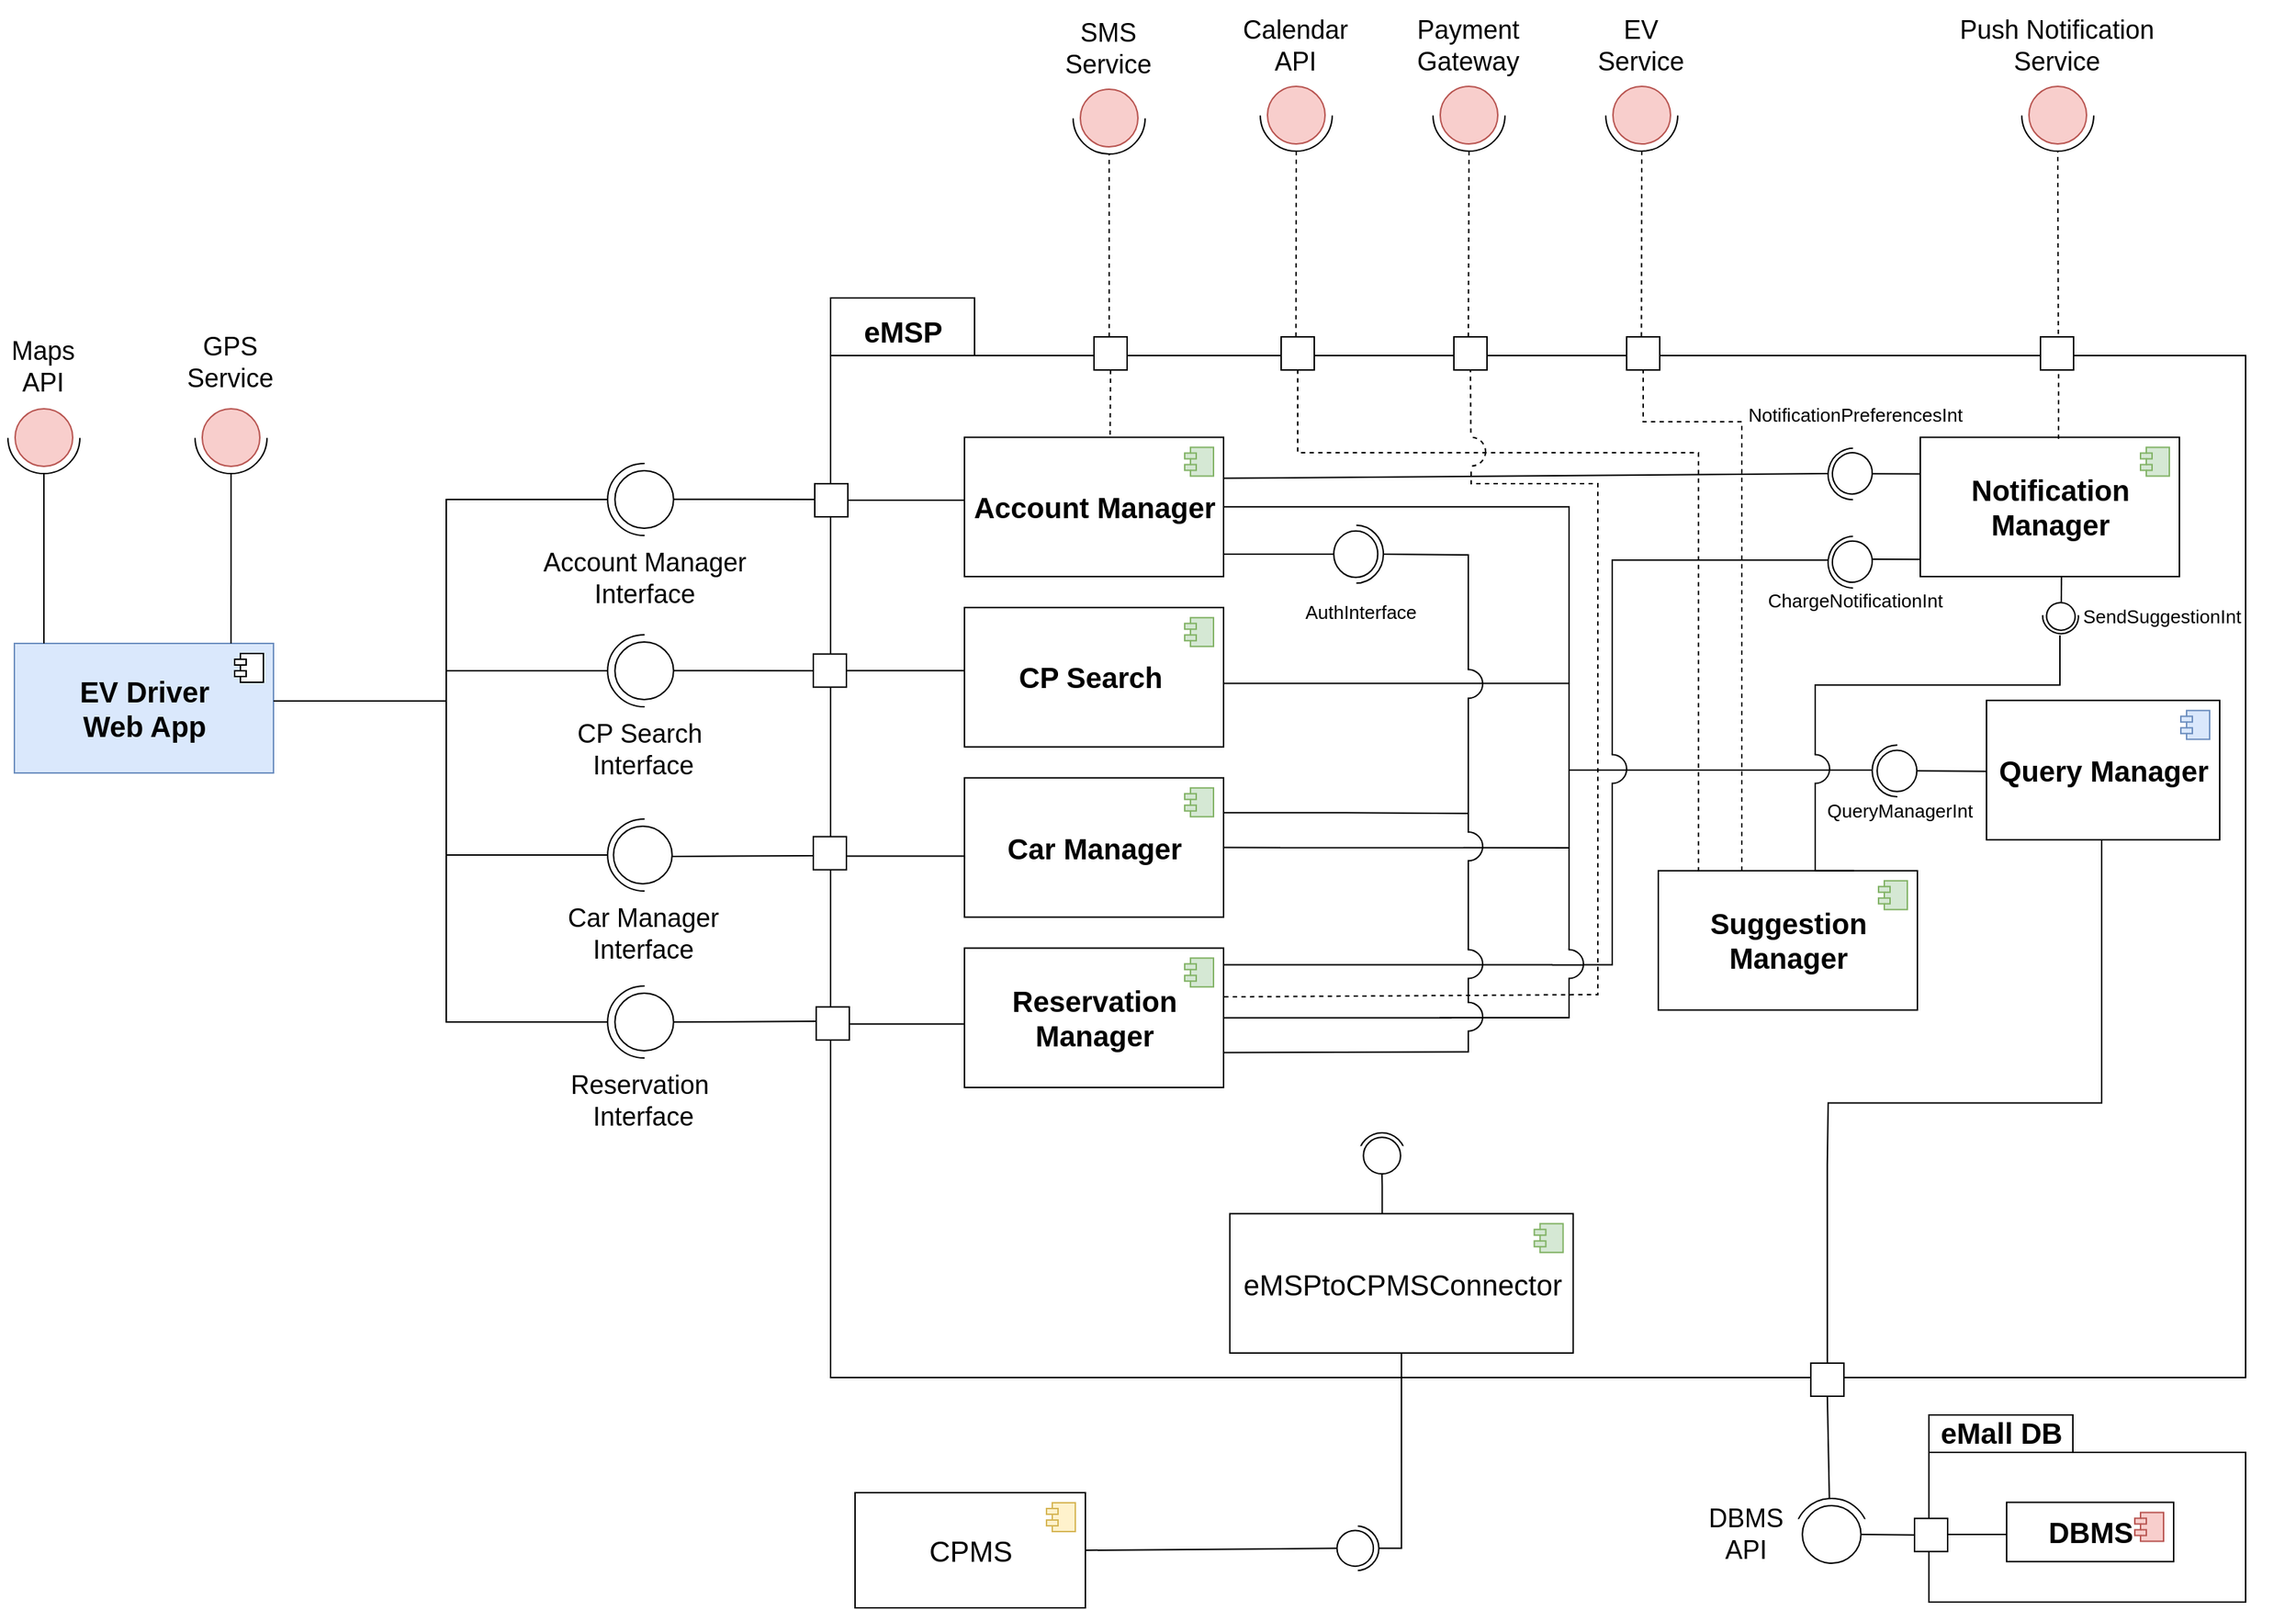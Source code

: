 <mxfile version="20.7.4" type="device"><diagram id="Lw5kkMuMrnF7vJ6KjVIi" name="Pagina-1"><mxGraphModel dx="1635" dy="1581" grid="1" gridSize="10" guides="1" tooltips="1" connect="1" arrows="1" fold="1" page="1" pageScale="1" pageWidth="827" pageHeight="1169" math="0" shadow="0"><root><mxCell id="0"/><mxCell id="1" parent="0"/><mxCell id="273" value="" style="ellipse;fillColor=#ffffff;strokeColor=#000000;fontSize=20;" parent="1" vertex="1"><mxGeometry x="426.995" y="284" width="50.877" height="50" as="geometry"/></mxCell><mxCell id="274" value="" style="rounded=0;whiteSpace=wrap;html=1;fontSize=20;strokeWidth=0;strokeColor=none;rotation=-90;" parent="1" vertex="1"><mxGeometry x="427.17" y="295.17" width="54.17" height="60" as="geometry"/></mxCell><mxCell id="224" value="" style="endArrow=none;html=1;fontSize=20;entryX=0;entryY=0.5;entryDx=0;entryDy=0;dashed=1;exitX=0.538;exitY=-0.005;exitDx=0;exitDy=0;exitPerimeter=0;" parent="1" edge="1"><mxGeometry width="50" height="50" relative="1" as="geometry"><mxPoint x="609.874" y="-524.965" as="sourcePoint"/><mxPoint x="609.5" y="-652" as="targetPoint"/></mxGeometry></mxCell><mxCell id="94" value="&lt;b style=&quot;font-size: 20px&quot;&gt;EV Driver&lt;br&gt;Web App&lt;/b&gt;" style="html=1;dropTarget=0;fontSize=20;fillColor=#dae8fc;strokeColor=#6c8ebf;" parent="1" vertex="1"><mxGeometry x="-810" y="-310" width="180" height="90" as="geometry"/></mxCell><mxCell id="95" value="" style="shape=module;jettyWidth=8;jettyHeight=4;fontSize=20;" parent="94" vertex="1"><mxGeometry x="1" width="20" height="20" relative="1" as="geometry"><mxPoint x="-27" y="7" as="offset"/></mxGeometry></mxCell><mxCell id="137" value="" style="group;dashed=1;fontSize=20;" parent="1" vertex="1" connectable="0"><mxGeometry x="-520" y="-440" width="290" height="100" as="geometry"/></mxCell><mxCell id="90" value="" style="ellipse;fillColor=#ffffff;strokeColor=#000000;fontSize=20;" parent="137" vertex="1"><mxGeometry x="122.105" y="5" width="50.877" height="50" as="geometry"/></mxCell><mxCell id="91" value="" style="rounded=0;whiteSpace=wrap;html=1;fontSize=20;strokeWidth=0;strokeColor=none;" parent="137" vertex="1"><mxGeometry x="147.544" width="30.526" height="60" as="geometry"/></mxCell><mxCell id="89" value="" style="ellipse;fillColor=#ffffff;strokeColor=#000000;fontSize=20;shadow=0;sketch=0;" parent="137" vertex="1"><mxGeometry x="127.193" y="10" width="40.702" height="40" as="geometry"/></mxCell><mxCell id="96" value="" style="endArrow=none;html=1;fontSize=20;strokeWidth=1;endSize=6;" parent="137" edge="1"><mxGeometry width="50" height="50" relative="1" as="geometry"><mxPoint x="167.895" y="29.83" as="sourcePoint"/><mxPoint x="280" y="30" as="targetPoint"/></mxGeometry></mxCell><mxCell id="98" value="Account Manager Interface" style="text;html=1;strokeColor=none;fillColor=none;align=center;verticalAlign=middle;whiteSpace=wrap;rounded=0;fontSize=18;" parent="137" vertex="1"><mxGeometry x="50.7" y="70" width="193.68" height="30" as="geometry"/></mxCell><mxCell id="144" value="" style="group;fontSize=20;" parent="1" vertex="1" connectable="0"><mxGeometry x="-520" y="-321" width="290" height="100" as="geometry"/></mxCell><mxCell id="145" value="" style="ellipse;fillColor=#ffffff;strokeColor=#000000;fontSize=20;" parent="144" vertex="1"><mxGeometry x="122.105" y="5" width="50.877" height="50" as="geometry"/></mxCell><mxCell id="146" value="" style="rounded=0;whiteSpace=wrap;html=1;fontSize=20;strokeWidth=0;strokeColor=none;" parent="144" vertex="1"><mxGeometry x="147.544" width="30.526" height="60" as="geometry"/></mxCell><mxCell id="147" value="" style="ellipse;fillColor=#ffffff;strokeColor=#000000;fontSize=20;" parent="144" vertex="1"><mxGeometry x="127.193" y="10" width="40.702" height="40" as="geometry"/></mxCell><mxCell id="148" value="" style="endArrow=none;html=1;fontSize=20;strokeWidth=1;endSize=6;" parent="144" edge="1"><mxGeometry width="50" height="50" relative="1" as="geometry"><mxPoint x="10" y="30" as="sourcePoint"/><mxPoint x="122.105" y="30" as="targetPoint"/></mxGeometry></mxCell><mxCell id="149" value="" style="endArrow=none;html=1;fontSize=20;strokeWidth=1;endSize=6;" parent="144" edge="1"><mxGeometry width="50" height="50" relative="1" as="geometry"><mxPoint x="167.895" y="29.83" as="sourcePoint"/><mxPoint x="280" y="30" as="targetPoint"/></mxGeometry></mxCell><mxCell id="150" value="CP Search&amp;nbsp;&lt;br style=&quot;font-size: 18px;&quot;&gt;Interface" style="text;html=1;strokeColor=none;fillColor=none;align=center;verticalAlign=middle;whiteSpace=wrap;rounded=0;fontSize=18;" parent="144" vertex="1"><mxGeometry x="76.316" y="70" width="142.456" height="30" as="geometry"/></mxCell><mxCell id="185" value="" style="group;rotation=90;fontSize=20;" parent="1" connectable="0" vertex="1"><mxGeometry x="-817.5" y="-486" width="55" height="60" as="geometry"/></mxCell><mxCell id="182" value="" style="ellipse;fillColor=#ffffff;strokeColor=#000000;fontSize=20;rotation=-90;" parent="185" vertex="1"><mxGeometry x="3" y="8" width="50" height="50" as="geometry"/></mxCell><mxCell id="183" value="" style="rounded=0;whiteSpace=wrap;html=1;fontSize=20;strokeWidth=0;rotation=-90;strokeColor=none;" parent="185" vertex="1"><mxGeometry x="13" y="-12" width="30" height="60" as="geometry"/></mxCell><mxCell id="184" value="" style="ellipse;fillColor=#f8cecc;strokeColor=#b85450;fontSize=20;rotation=-90;" parent="185" vertex="1"><mxGeometry x="8" y="13" width="40" height="40" as="geometry"/></mxCell><mxCell id="192" value="" style="endArrow=none;html=1;fontSize=20;entryX=0;entryY=0.5;entryDx=0;entryDy=0;exitX=0.114;exitY=0;exitDx=0;exitDy=0;exitPerimeter=0;" parent="1" source="94" target="182" edge="1"><mxGeometry width="50" height="50" relative="1" as="geometry"><mxPoint x="-709" y="-310" as="sourcePoint"/><mxPoint x="-560" y="-390" as="targetPoint"/></mxGeometry></mxCell><mxCell id="193" value="" style="endArrow=none;html=1;fontSize=20;entryX=0;entryY=0.5;entryDx=0;entryDy=0;exitX=0.836;exitY=0;exitDx=0;exitDy=0;exitPerimeter=0;" parent="1" source="94" target="188" edge="1"><mxGeometry width="50" height="50" relative="1" as="geometry"><mxPoint x="-559" y="-310" as="sourcePoint"/><mxPoint x="-629.5" y="-490" as="targetPoint"/></mxGeometry></mxCell><mxCell id="93" value="" style="endArrow=none;html=1;fontSize=20;strokeWidth=1;endSize=6;edgeStyle=orthogonalEdgeStyle;rounded=0;entryX=0;entryY=0.5;entryDx=0;entryDy=0;exitX=1;exitY=0.444;exitDx=0;exitDy=0;exitPerimeter=0;" parent="1" source="94" target="90" edge="1"><mxGeometry width="50" height="50" relative="1" as="geometry"><mxPoint x="-504.21" y="-270" as="sourcePoint"/><mxPoint x="-400" y="-420" as="targetPoint"/><Array as="points"><mxPoint x="-510" y="-270"/><mxPoint x="-510" y="-410"/></Array></mxGeometry></mxCell><mxCell id="213" value="" style="group;rotation=90;rounded=0;fontSize=20;" parent="1" connectable="0" vertex="1"><mxGeometry x="292.5" y="-710" width="67.5" height="60" as="geometry"/></mxCell><mxCell id="214" value="" style="ellipse;fillColor=#ffffff;strokeColor=#000000;fontSize=20;rotation=-90;" parent="213" vertex="1"><mxGeometry x="3" y="8" width="50" height="50" as="geometry"/></mxCell><mxCell id="215" value="" style="rounded=0;whiteSpace=wrap;html=1;fontSize=20;strokeWidth=0;rotation=-90;strokeColor=none;" parent="213" vertex="1"><mxGeometry x="13" y="-12" width="30" height="60" as="geometry"/></mxCell><mxCell id="216" value="" style="ellipse;fillColor=#f8cecc;strokeColor=#b85450;fontSize=20;rotation=-90;" parent="213" vertex="1"><mxGeometry x="8" y="13" width="40" height="40" as="geometry"/></mxCell><mxCell id="218" value="" style="endArrow=none;html=1;fontSize=20;entryX=0;entryY=0.5;entryDx=0;entryDy=0;dashed=1;exitX=0.446;exitY=-0.012;exitDx=0;exitDy=0;exitPerimeter=0;" parent="1" source="328" target="214" edge="1"><mxGeometry width="50" height="50" relative="1" as="geometry"><mxPoint x="321" y="-527" as="sourcePoint"/><mxPoint x="250.5" y="-707" as="targetPoint"/></mxGeometry></mxCell><mxCell id="219" value="" style="group;rotation=90;rounded=0;fontSize=20;" parent="1" connectable="0" vertex="1"><mxGeometry x="581.5" y="-710" width="55" height="60" as="geometry"/></mxCell><mxCell id="220" value="" style="ellipse;fillColor=#ffffff;strokeColor=#000000;fontSize=20;rotation=-90;" parent="219" vertex="1"><mxGeometry x="3" y="8" width="50" height="50" as="geometry"/></mxCell><mxCell id="221" value="" style="rounded=0;whiteSpace=wrap;html=1;fontSize=20;strokeWidth=0;rotation=-90;strokeColor=none;" parent="219" vertex="1"><mxGeometry x="13" y="-12" width="30" height="60" as="geometry"/></mxCell><mxCell id="222" value="" style="ellipse;fillColor=#f8cecc;strokeColor=#b85450;fontSize=20;rotation=-90;" parent="219" vertex="1"><mxGeometry x="8" y="13" width="40" height="40" as="geometry"/></mxCell><mxCell id="223" value="Push Notification&lt;br style=&quot;font-size: 18px;&quot;&gt;Service" style="text;html=1;strokeColor=none;fillColor=none;align=center;verticalAlign=middle;whiteSpace=wrap;rounded=0;fontSize=18;" parent="1" vertex="1"><mxGeometry x="539" y="-745" width="140" height="40" as="geometry"/></mxCell><mxCell id="245" value="" style="group;fontStyle=0;fontSize=20;" parent="1" vertex="1" connectable="0"><mxGeometry x="-520" y="-193" width="290" height="90" as="geometry"/></mxCell><mxCell id="246" value="" style="ellipse;fillColor=#ffffff;strokeColor=#000000;fontSize=20;fontStyle=4" parent="245" vertex="1"><mxGeometry x="122.105" y="5" width="50.877" height="50" as="geometry"/></mxCell><mxCell id="247" value="" style="rounded=0;whiteSpace=wrap;html=1;fontSize=20;strokeWidth=0;strokeColor=none;fontStyle=4" parent="245" vertex="1"><mxGeometry x="147.544" width="30.526" height="60" as="geometry"/></mxCell><mxCell id="248" value="" style="ellipse;fillColor=#ffffff;strokeColor=#000000;fontSize=20;fontStyle=4" parent="245" vertex="1"><mxGeometry x="126.193" y="10" width="40.702" height="40" as="geometry"/></mxCell><mxCell id="249" value="" style="endArrow=none;html=1;fontSize=20;strokeWidth=1;endSize=6;rounded=0;fontStyle=4;edgeStyle=orthogonalEdgeStyle;" parent="245" edge="1"><mxGeometry width="50" height="50" relative="1" as="geometry"><mxPoint x="10" y="-77" as="sourcePoint"/><mxPoint x="122.105" y="30" as="targetPoint"/><Array as="points"><mxPoint x="10" y="-50"/><mxPoint x="10" y="30"/></Array></mxGeometry></mxCell><mxCell id="250" value="" style="endArrow=none;html=1;fontSize=20;strokeWidth=1;endSize=6;fontStyle=4;entryX=0;entryY=0.5;entryDx=0;entryDy=0;" parent="245" edge="1"><mxGeometry width="50" height="50" relative="1" as="geometry"><mxPoint x="167" y="31" as="sourcePoint"/><mxPoint x="265" y="30.5" as="targetPoint"/></mxGeometry></mxCell><mxCell id="251" value="Car Manager&lt;br style=&quot;font-size: 18px;&quot;&gt;Interface" style="text;html=1;strokeColor=none;fillColor=none;align=center;verticalAlign=middle;whiteSpace=wrap;rounded=0;fontSize=18;fontStyle=0" parent="245" vertex="1"><mxGeometry x="76.316" y="70" width="142.456" height="30" as="geometry"/></mxCell><mxCell id="252" value="" style="group;fontSize=20;" parent="1" connectable="0" vertex="1"><mxGeometry x="520" y="225" width="220" height="130" as="geometry"/></mxCell><mxCell id="253" value="" style="shape=folder;fontStyle=1;spacingTop=10;tabWidth=100;tabHeight=26;tabPosition=left;html=1;direction=east;flipV=0;flipH=0;labelPosition=center;verticalLabelPosition=middle;align=center;verticalAlign=middle;horizontal=1;labelBackgroundColor=none;fontSize=20;" parent="252" vertex="1"><mxGeometry y="1" width="220.0" height="130" as="geometry"/></mxCell><mxCell id="254" value="eMall DB" style="text;strokeColor=none;fillColor=none;html=1;fontSize=20;fontStyle=1;verticalAlign=middle;align=center;" parent="252" vertex="1"><mxGeometry y="3" width="100" height="20" as="geometry"/></mxCell><mxCell id="266" value="&lt;b style=&quot;font-size: 20px;&quot;&gt;DBMS&lt;/b&gt;" style="html=1;dropTarget=0;fontSize=20;fontStyle=0;" parent="252" vertex="1"><mxGeometry x="53.976" y="61.714" width="116.044" height="41.133" as="geometry"/></mxCell><mxCell id="267" value="" style="shape=module;jettyWidth=8;jettyHeight=4;fontSize=20;fillColor=#f8cecc;strokeColor=#b85450;" parent="266" vertex="1"><mxGeometry x="1" width="20" height="20" relative="1" as="geometry"><mxPoint x="-27" y="7" as="offset"/></mxGeometry></mxCell><mxCell id="Wueq8j8OSEsdgoLi7fvw-907" value="" style="whiteSpace=wrap;html=1;aspect=fixed;rounded=0;fontSize=20;fillColor=#FFFFFF;" parent="252" vertex="1"><mxGeometry x="-10" y="72.85" width="23" height="23" as="geometry"/></mxCell><mxCell id="Wueq8j8OSEsdgoLi7fvw-910" value="" style="endArrow=none;html=1;fontSize=20;strokeWidth=1;endSize=6;" parent="252" edge="1"><mxGeometry width="50" height="50" relative="1" as="geometry"><mxPoint x="13.005" y="84.01" as="sourcePoint"/><mxPoint x="54.22" y="84.01" as="targetPoint"/></mxGeometry></mxCell><mxCell id="259" value="" style="endArrow=none;html=1;rounded=0;fontSize=20;endSize=6;strokeWidth=1;exitX=1;exitY=0.5;exitDx=0;exitDy=0;edgeStyle=orthogonalEdgeStyle;" parent="1" source="203" edge="1"><mxGeometry width="50" height="50" relative="1" as="geometry"><mxPoint x="460" y="-150" as="sourcePoint"/><mxPoint x="270" y="-260" as="targetPoint"/></mxGeometry></mxCell><mxCell id="275" value="" style="ellipse;fillColor=#ffffff;strokeColor=#000000;fontSize=20;rotation=-180;" parent="1" vertex="1"><mxGeometry x="432.083" y="289" width="40.702" height="40" as="geometry"/></mxCell><mxCell id="276" value="" style="endArrow=none;html=1;fontSize=20;strokeWidth=1;endSize=6;entryX=0;entryY=0.5;entryDx=0;entryDy=0;exitX=0;exitY=0.5;exitDx=0;exitDy=0;" parent="1" source="275" target="Wueq8j8OSEsdgoLi7fvw-907" edge="1"><mxGeometry width="50" height="50" relative="1" as="geometry"><mxPoint x="480" y="269" as="sourcePoint"/><mxPoint x="987.89" y="-136" as="targetPoint"/></mxGeometry></mxCell><mxCell id="277" value="DBMS&lt;br style=&quot;font-size: 18px;&quot;&gt;API" style="text;html=1;strokeColor=none;fillColor=none;align=center;verticalAlign=middle;whiteSpace=wrap;rounded=0;fontSize=18;" parent="1" vertex="1"><mxGeometry x="360" y="293.65" width="65.79" height="30" as="geometry"/></mxCell><mxCell id="326" value="" style="endArrow=none;html=1;rounded=0;fontSize=20;endSize=6;strokeWidth=1;exitX=1;exitY=0.75;exitDx=0;exitDy=0;" parent="1" source="203" edge="1"><mxGeometry width="50" height="50" relative="1" as="geometry"><mxPoint x="210" y="-170" as="sourcePoint"/><mxPoint x="200" y="-172" as="targetPoint"/></mxGeometry></mxCell><mxCell id="330" value="" style="group;fontStyle=4;fontSize=20;" parent="1" connectable="0" vertex="1"><mxGeometry x="-80" y="-730" width="60" height="198.45" as="geometry"/></mxCell><mxCell id="225" value="" style="group;rotation=90;rounded=0;fontSize=20;" parent="330" connectable="0" vertex="1"><mxGeometry x="2.5" y="22" width="55" height="60" as="geometry"/></mxCell><mxCell id="226" value="" style="ellipse;fillColor=#ffffff;strokeColor=#000000;fontSize=20;rotation=-90;" parent="225" vertex="1"><mxGeometry x="3" y="8" width="50" height="50" as="geometry"/></mxCell><mxCell id="227" value="" style="rounded=0;whiteSpace=wrap;html=1;fontSize=20;strokeWidth=0;rotation=-90;strokeColor=none;" parent="225" vertex="1"><mxGeometry x="13" y="-12" width="30" height="60" as="geometry"/></mxCell><mxCell id="228" value="" style="ellipse;fillColor=#f8cecc;strokeColor=#b85450;fontSize=20;rotation=-90;" parent="225" vertex="1"><mxGeometry x="8" y="13" width="40" height="40" as="geometry"/></mxCell><mxCell id="229" value="SMS Service" style="text;html=1;strokeColor=none;fillColor=none;align=center;verticalAlign=middle;whiteSpace=wrap;rounded=0;fontSize=18;" parent="330" vertex="1"><mxGeometry y="-8" width="60" height="30" as="geometry"/></mxCell><mxCell id="331" value="" style="group;fontSize=20;" parent="1" vertex="1" connectable="0"><mxGeometry x="50" y="-740" width="60" height="198.45" as="geometry"/></mxCell><mxCell id="195" value="" style="group;rotation=90;rounded=0;fontSize=20;" parent="331" connectable="0" vertex="1"><mxGeometry x="2.5" y="30" width="55" height="60" as="geometry"/></mxCell><mxCell id="196" value="" style="ellipse;fillColor=#ffffff;strokeColor=#000000;fontSize=20;rotation=-90;" parent="195" vertex="1"><mxGeometry x="3" y="8" width="50" height="50" as="geometry"/></mxCell><mxCell id="197" value="" style="rounded=0;whiteSpace=wrap;html=1;fontSize=20;strokeWidth=0;rotation=-90;strokeColor=none;" parent="195" vertex="1"><mxGeometry x="13" y="-12" width="30" height="60" as="geometry"/></mxCell><mxCell id="198" value="" style="ellipse;fillColor=#f8cecc;strokeColor=#b85450;fontSize=20;rotation=-90;" parent="195" vertex="1"><mxGeometry x="8" y="13" width="40" height="40" as="geometry"/></mxCell><mxCell id="199" value="Calendar&lt;br style=&quot;font-size: 18px;&quot;&gt;API" style="text;html=1;strokeColor=none;fillColor=none;align=center;verticalAlign=middle;whiteSpace=wrap;rounded=0;fontSize=18;" parent="331" vertex="1"><mxGeometry width="60" height="30" as="geometry"/></mxCell><mxCell id="230" value="" style="endArrow=none;html=1;fontSize=20;dashed=1;entryX=0;entryY=0.5;entryDx=0;entryDy=0;exitX=0.458;exitY=-0.004;exitDx=0;exitDy=0;exitPerimeter=0;" parent="1" source="324" target="226" edge="1"><mxGeometry width="50" height="50" relative="1" as="geometry"><mxPoint x="-49" y="-459" as="sourcePoint"/><mxPoint x="-50" y="-649" as="targetPoint"/></mxGeometry></mxCell><mxCell id="332" value="" style="group;fontSize=20;" parent="1" vertex="1" connectable="0"><mxGeometry x="170" y="-740" width="60" height="198" as="geometry"/></mxCell><mxCell id="207" value="" style="group;rotation=90;rounded=0;fontSize=20;" parent="332" connectable="0" vertex="1"><mxGeometry x="2.5" y="30" width="55" height="60" as="geometry"/></mxCell><mxCell id="208" value="" style="ellipse;fillColor=#ffffff;strokeColor=#000000;fontSize=20;rotation=-90;" parent="207" vertex="1"><mxGeometry x="3" y="8" width="50" height="50" as="geometry"/></mxCell><mxCell id="209" value="" style="rounded=0;whiteSpace=wrap;html=1;fontSize=20;strokeWidth=0;rotation=-90;strokeColor=none;" parent="207" vertex="1"><mxGeometry x="13" y="-12" width="30" height="60" as="geometry"/></mxCell><mxCell id="210" value="" style="ellipse;fillColor=#f8cecc;strokeColor=#b85450;fontSize=20;rotation=-90;" parent="207" vertex="1"><mxGeometry x="8" y="13" width="40" height="40" as="geometry"/></mxCell><mxCell id="211" value="Payment&lt;br style=&quot;font-size: 18px;&quot;&gt;Gateway" style="text;html=1;strokeColor=none;fillColor=none;align=center;verticalAlign=middle;whiteSpace=wrap;rounded=0;fontSize=18;" parent="332" vertex="1"><mxGeometry width="60" height="30" as="geometry"/></mxCell><mxCell id="200" value="" style="endArrow=none;html=1;fontSize=20;exitX=0.447;exitY=-0.01;exitDx=0;exitDy=0;entryX=0;entryY=0.5;entryDx=0;entryDy=0;dashed=1;exitPerimeter=0;" parent="1" source="327" target="196" edge="1"><mxGeometry width="50" height="50" relative="1" as="geometry"><mxPoint x="79" y="-541.55" as="sourcePoint"/><mxPoint x="10.5" y="-722" as="targetPoint"/></mxGeometry></mxCell><mxCell id="212" value="" style="endArrow=none;html=1;fontSize=20;entryX=0;entryY=0.5;entryDx=0;entryDy=0;dashed=1;exitX=0.437;exitY=-0.003;exitDx=0;exitDy=0;exitPerimeter=0;" parent="1" source="329" target="208" edge="1"><mxGeometry width="50" height="50" relative="1" as="geometry"><mxPoint x="201" y="-530" as="sourcePoint"/><mxPoint x="130.5" y="-722" as="targetPoint"/></mxGeometry></mxCell><mxCell id="339" value="" style="endArrow=none;dashed=1;html=1;rounded=0;fontSize=20;endSize=6;strokeWidth=1;entryX=0.5;entryY=1;entryDx=0;entryDy=0;" parent="1" target="328" edge="1"><mxGeometry width="50" height="50" relative="1" as="geometry"><mxPoint x="322" y="-450" as="sourcePoint"/><mxPoint x="280" y="-400" as="targetPoint"/></mxGeometry></mxCell><mxCell id="340" value="" style="endArrow=none;dashed=1;html=1;rounded=0;fontSize=20;endSize=6;strokeWidth=1;entryX=0.5;entryY=1;entryDx=0;entryDy=0;" parent="1" target="315" edge="1"><mxGeometry width="50" height="50" relative="1" as="geometry"><mxPoint x="540" y="-460" as="sourcePoint"/><mxPoint x="590" y="-430" as="targetPoint"/></mxGeometry></mxCell><mxCell id="217" value="EV &lt;br style=&quot;font-size: 18px;&quot;&gt;Service" style="text;html=1;strokeColor=none;fillColor=none;align=center;verticalAlign=middle;whiteSpace=wrap;rounded=0;fontSize=18;" parent="1" vertex="1"><mxGeometry x="280" y="-740" width="80" height="30" as="geometry"/></mxCell><mxCell id="191" value="GPS&lt;br style=&quot;font-size: 18px;&quot;&gt;Service" style="text;html=1;strokeColor=none;fillColor=none;align=center;verticalAlign=middle;whiteSpace=wrap;rounded=0;fontSize=18;" parent="1" vertex="1"><mxGeometry x="-690" y="-520" width="60" height="30" as="geometry"/></mxCell><mxCell id="187" value="" style="group;rotation=90;rounded=0;fontSize=20;" parent="1" connectable="0" vertex="1"><mxGeometry x="-687.5" y="-486" width="55" height="60" as="geometry"/></mxCell><mxCell id="188" value="" style="ellipse;fillColor=#ffffff;strokeColor=#000000;fontSize=20;rotation=-90;" parent="187" vertex="1"><mxGeometry x="3" y="8" width="50" height="50" as="geometry"/></mxCell><mxCell id="189" value="" style="rounded=0;whiteSpace=wrap;html=1;fontSize=20;strokeWidth=0;rotation=-90;strokeColor=none;" parent="187" vertex="1"><mxGeometry x="13" y="-12" width="30" height="60" as="geometry"/></mxCell><mxCell id="190" value="" style="ellipse;fillColor=#f8cecc;strokeColor=#b85450;fontSize=20;rotation=-90;" parent="187" vertex="1"><mxGeometry x="8" y="13" width="40" height="40" as="geometry"/></mxCell><mxCell id="5" value="" style="group;fontSize=20;" parent="1" connectable="0" vertex="1"><mxGeometry x="-230" y="-550" width="1003.68" height="750" as="geometry"/></mxCell><mxCell id="280" value="" style="rounded=1;whiteSpace=wrap;html=1;fontSize=20;strokeWidth=1;strokeColor=#FFFFFF;" parent="5" vertex="1"><mxGeometry x="350.0" y="489.326" width="10.5" height="21.509" as="geometry"/></mxCell><mxCell id="30" value="&lt;b style=&quot;font-size: 20px;&quot;&gt;Account Manager&lt;/b&gt;" style="html=1;dropTarget=0;fontSize=20;" parent="5" vertex="1"><mxGeometry x="80.0" y="96.79" width="180.0" height="96.79" as="geometry"/></mxCell><mxCell id="31" value="" style="shape=module;jettyWidth=8;jettyHeight=4;fontSize=20;fillColor=#d5e8d4;strokeColor=#82b366;" parent="30" vertex="1"><mxGeometry x="1" width="20" height="20" relative="1" as="geometry"><mxPoint x="-27" y="7" as="offset"/></mxGeometry></mxCell><mxCell id="izaFajcsEE2UDhvrSL2r-1" value="" style="shape=folder;fontStyle=1;spacingTop=10;tabWidth=100;tabHeight=40;tabPosition=left;html=1;direction=east;flipV=0;flipH=0;labelPosition=center;verticalLabelPosition=middle;align=center;verticalAlign=middle;horizontal=1;labelBackgroundColor=none;fontSize=20;" parent="5" vertex="1"><mxGeometry x="-13" width="983" height="750" as="geometry"/></mxCell><mxCell id="3" value="eMSP" style="text;html=1;strokeColor=none;fillColor=none;align=center;verticalAlign=middle;whiteSpace=wrap;rounded=0;fontSize=20;fontStyle=1" parent="5" vertex="1"><mxGeometry x="-8.998" y="-3.23" width="93.269" height="51.791" as="geometry"/></mxCell><mxCell id="203" value="&lt;b style=&quot;font-size: 20px;&quot;&gt;Car Manager&lt;/b&gt;" style="html=1;dropTarget=0;fontSize=20;" parent="5" vertex="1"><mxGeometry x="80.0" y="333.387" width="180.0" height="96.79" as="geometry"/></mxCell><mxCell id="204" value="" style="shape=module;jettyWidth=8;jettyHeight=4;fontSize=20;fillColor=#d5e8d4;strokeColor=#82b366;" parent="203" vertex="1"><mxGeometry x="1" width="20" height="20" relative="1" as="geometry"><mxPoint x="-27" y="7" as="offset"/></mxGeometry></mxCell><mxCell id="205" value="&lt;b style=&quot;font-size: 20px;&quot;&gt;Reservation &lt;br style=&quot;font-size: 20px;&quot;&gt;Manager&lt;/b&gt;" style="html=1;dropTarget=0;fontSize=20;" parent="5" vertex="1"><mxGeometry x="80.0" y="451.685" width="180.0" height="96.79" as="geometry"/></mxCell><mxCell id="206" value="" style="shape=module;jettyWidth=8;jettyHeight=4;fontSize=20;fillColor=#d5e8d4;strokeColor=#82b366;" parent="205" vertex="1"><mxGeometry x="1" width="20" height="20" relative="1" as="geometry"><mxPoint x="-27" y="7" as="offset"/></mxGeometry></mxCell><mxCell id="260" value="" style="endArrow=none;html=1;rounded=0;fontSize=20;endSize=6;strokeWidth=1;exitX=1;exitY=0.75;exitDx=0;exitDy=0;entryX=0;entryY=0.5;entryDx=0;entryDy=0;" parent="5" source="205" target="667" edge="1"><mxGeometry width="50" height="50" relative="1" as="geometry"><mxPoint x="670.0" y="118.299" as="sourcePoint"/><mxPoint x="720.0" y="64.526" as="targetPoint"/><Array as="points"><mxPoint x="430.0" y="523.74"/><mxPoint x="430.0" y="178.523"/></Array></mxGeometry></mxCell><mxCell id="271" value="" style="endArrow=none;html=1;rounded=0;fontSize=20;endSize=6;strokeWidth=1;exitX=1;exitY=0.5;exitDx=0;exitDy=0;strokeColor=none;" parent="5" source="205" edge="1"><mxGeometry width="50" height="50" relative="1" as="geometry"><mxPoint x="260.0" y="500.08" as="sourcePoint"/><mxPoint x="380.0" y="523.612" as="targetPoint"/><Array as="points"/></mxGeometry></mxCell><mxCell id="22" value="&lt;b style=&quot;font-size: 20px;&quot;&gt;Query Manager&lt;/b&gt;" style="html=1;dropTarget=0;fontSize=20;fontStyle=0;" parent="5" vertex="1"><mxGeometry x="790.0" y="279.615" width="162.0" height="96.79" as="geometry"/></mxCell><mxCell id="23" value="" style="shape=module;jettyWidth=8;jettyHeight=4;fontSize=20;fillColor=#dae8fc;strokeColor=#6c8ebf;" parent="22" vertex="1"><mxGeometry x="1" width="20" height="20" relative="1" as="geometry"><mxPoint x="-27" y="7" as="offset"/></mxGeometry></mxCell><mxCell id="201" value="&lt;b style=&quot;font-size: 20px;&quot;&gt;CP Search&amp;nbsp;&lt;/b&gt;" style="html=1;dropTarget=0;fontSize=20;" parent="5" vertex="1"><mxGeometry x="80.0" y="215.088" width="180.0" height="96.79" as="geometry"/></mxCell><mxCell id="202" value="" style="shape=module;jettyWidth=8;jettyHeight=4;fontSize=20;fillColor=#d5e8d4;strokeColor=#82b366;" parent="201" vertex="1"><mxGeometry x="1" width="20" height="20" relative="1" as="geometry"><mxPoint x="-27" y="7" as="offset"/></mxGeometry></mxCell><mxCell id="301" value="&lt;b style=&quot;font-size: 20px;&quot;&gt;Notification &lt;br style=&quot;font-size: 20px;&quot;&gt;Manager&lt;/b&gt;" style="html=1;dropTarget=0;fontSize=20;" parent="5" vertex="1"><mxGeometry x="744.0" y="96.79" width="180.0" height="96.79" as="geometry"/></mxCell><mxCell id="302" value="" style="shape=module;jettyWidth=8;jettyHeight=4;fontSize=20;fillColor=#d5e8d4;strokeColor=#82b366;" parent="301" vertex="1"><mxGeometry x="1" width="20" height="20" relative="1" as="geometry"><mxPoint x="-27" y="7" as="offset"/></mxGeometry></mxCell><mxCell id="306" value="&lt;b style=&quot;font-size: 20px;&quot;&gt;Account Manager&lt;/b&gt;" style="html=1;dropTarget=0;fontSize=20;" parent="5" vertex="1"><mxGeometry x="80.0" y="96.79" width="180.0" height="96.79" as="geometry"/></mxCell><mxCell id="307" value="" style="shape=module;jettyWidth=8;jettyHeight=4;fontSize=20;fillColor=#d5e8d4;strokeColor=#82b366;" parent="306" vertex="1"><mxGeometry x="1" width="20" height="20" relative="1" as="geometry"><mxPoint x="-27" y="7" as="offset"/></mxGeometry></mxCell><mxCell id="315" value="" style="whiteSpace=wrap;html=1;aspect=fixed;rounded=0;fontSize=20;" parent="5" vertex="1"><mxGeometry x="827.5" y="27.047" width="23.0" height="23.0" as="geometry"/></mxCell><mxCell id="324" value="" style="whiteSpace=wrap;html=1;aspect=fixed;rounded=0;fontSize=20;fillColor=#FFFFFF;" parent="5" vertex="1"><mxGeometry x="170.0" y="27.047" width="23.0" height="23.0" as="geometry"/></mxCell><mxCell id="328" value="" style="whiteSpace=wrap;html=1;aspect=fixed;rounded=0;fontSize=20;fillColor=#FFFFFF;" parent="5" vertex="1"><mxGeometry x="540.0" y="27.047" width="23.0" height="23.0" as="geometry"/></mxCell><mxCell id="329" value="" style="whiteSpace=wrap;html=1;aspect=fixed;rounded=0;fontSize=20;fillColor=#FFFFFF;" parent="5" vertex="1"><mxGeometry x="420.0" y="27.047" width="23.0" height="23.0" as="geometry"/></mxCell><mxCell id="327" value="" style="whiteSpace=wrap;html=1;aspect=fixed;rounded=0;fontSize=20;fillColor=#FFFFFF;" parent="5" vertex="1"><mxGeometry x="300.0" y="27.047" width="23.0" height="23.0" as="geometry"/></mxCell><mxCell id="335" value="" style="endArrow=none;dashed=1;html=1;rounded=0;fontSize=20;endSize=6;strokeWidth=1;exitX=0.5;exitY=1;exitDx=0;exitDy=0;entryX=0.562;entryY=0.002;entryDx=0;entryDy=0;entryPerimeter=0;" parent="5" source="324" target="306" edge="1"><mxGeometry width="50" height="50" relative="1" as="geometry"><mxPoint x="360.0" y="139.807" as="sourcePoint"/><mxPoint x="182.0" y="96.79" as="targetPoint"/></mxGeometry></mxCell><mxCell id="336" value="&lt;b style=&quot;font-size: 20px;&quot;&gt;Suggestion &lt;br style=&quot;font-size: 20px;&quot;&gt;Manager&lt;/b&gt;" style="html=1;dropTarget=0;fontSize=20;" parent="5" vertex="1"><mxGeometry x="562.0" y="397.913" width="180.0" height="96.79" as="geometry"/></mxCell><mxCell id="337" value="" style="shape=module;jettyWidth=8;jettyHeight=4;fontSize=20;fillColor=#d5e8d4;strokeColor=#82b366;" parent="336" vertex="1"><mxGeometry x="1" width="20" height="20" relative="1" as="geometry"><mxPoint x="-27" y="7" as="offset"/></mxGeometry></mxCell><mxCell id="341" value="" style="endArrow=none;html=1;rounded=0;fontSize=20;endSize=6;strokeWidth=1;exitX=0.75;exitY=0;exitDx=0;exitDy=0;edgeStyle=orthogonalEdgeStyle;" parent="5" edge="1"><mxGeometry width="50" height="50" relative="1" as="geometry"><mxPoint x="698.0" y="397.913" as="sourcePoint"/><mxPoint x="841.0" y="234.446" as="targetPoint"/><Array as="points"><mxPoint x="671.0" y="397.913"/><mxPoint x="671.0" y="268.86"/><mxPoint x="841.0" y="268.86"/><mxPoint x="841.0" y="234.446"/></Array></mxGeometry></mxCell><mxCell id="344" value="" style="group;fontSize=20;" parent="5" vertex="1" connectable="0"><mxGeometry x="664.0" y="317.255" width="31.0" height="21.509" as="geometry"/></mxCell><mxCell id="342" value="" style="ellipse;whiteSpace=wrap;html=1;aspect=fixed;rounded=1;fontSize=20;strokeColor=#000000;strokeWidth=1;" parent="344" vertex="1"><mxGeometry x="-3.0" width="20.0" height="20.0" as="geometry"/></mxCell><mxCell id="343" value="" style="rounded=0;whiteSpace=wrap;html=1;fontSize=20;strokeColor=#FFFFFF;strokeWidth=1;" parent="344" vertex="1"><mxGeometry x="-4.0" width="10.0" height="21.509" as="geometry"/></mxCell><mxCell id="255" value="" style="endArrow=none;html=1;rounded=0;fontSize=20;endSize=6;strokeWidth=1;exitX=1;exitY=0.5;exitDx=0;exitDy=0;" parent="5" source="306" edge="1"><mxGeometry width="50" height="50" relative="1" as="geometry"><mxPoint x="260.0" y="139.807" as="sourcePoint"/><mxPoint x="710.0" y="328.01" as="targetPoint"/><Array as="points"><mxPoint x="500.0" y="145.185"/><mxPoint x="500.0" y="328.01"/></Array></mxGeometry></mxCell><mxCell id="360" value="" style="endArrow=none;html=1;rounded=0;fontSize=20;endSize=6;strokeWidth=1;exitX=0.5;exitY=0;exitDx=0;exitDy=0;edgeStyle=orthogonalEdgeStyle;" parent="5" source="334" edge="1"><mxGeometry width="50" height="50" relative="1" as="geometry"><mxPoint x="678.43" y="591.493" as="sourcePoint"/><mxPoint x="870.0" y="376.404" as="targetPoint"/><Array as="points"><mxPoint x="679.0" y="602.247"/><mxPoint x="680.0" y="602.247"/><mxPoint x="680.0" y="559.23"/><mxPoint x="870.0" y="559.23"/></Array></mxGeometry></mxCell><mxCell id="492" value="" style="whiteSpace=wrap;html=1;aspect=fixed;rounded=0;fontSize=20;fillColor=#FFFFFF;" parent="5" vertex="1"><mxGeometry x="-24.0" y="129.053" width="23.0" height="23.0" as="geometry"/></mxCell><mxCell id="494" value="" style="whiteSpace=wrap;html=1;aspect=fixed;rounded=0;fontSize=20;fillColor=#FFFFFF;" parent="5" vertex="1"><mxGeometry x="-25.0" y="247.352" width="23.0" height="23.0" as="geometry"/></mxCell><mxCell id="495" value="" style="whiteSpace=wrap;html=1;aspect=fixed;rounded=0;fontSize=20;fillColor=#FFFFFF;" parent="5" vertex="1"><mxGeometry x="-25.0" y="374.254" width="23.0" height="23.0" as="geometry"/></mxCell><mxCell id="502" value="" style="endArrow=none;html=1;rounded=0;sketch=0;fontSize=20;endSize=6;strokeWidth=1;exitX=1;exitY=0.5;exitDx=0;exitDy=0;entryX=0.001;entryY=0.461;entryDx=0;entryDy=0;entryPerimeter=0;edgeStyle=elbowEdgeStyle;" parent="5" source="492" target="306" edge="1"><mxGeometry width="50" height="50" relative="1" as="geometry"><mxPoint x="220.0" y="483.949" as="sourcePoint"/><mxPoint x="270.0" y="430.177" as="targetPoint"/><Array as="points"><mxPoint x="80.0" y="150.562"/><mxPoint x="70.0" y="150.562"/><mxPoint x="60.0" y="150.562"/></Array></mxGeometry></mxCell><mxCell id="503" value="" style="endArrow=none;html=1;rounded=0;sketch=0;fontSize=20;endSize=6;strokeWidth=1;exitX=1;exitY=0.5;exitDx=0;exitDy=0;entryX=0.001;entryY=0.461;entryDx=0;entryDy=0;entryPerimeter=0;edgeStyle=elbowEdgeStyle;" parent="5" source="494" edge="1"><mxGeometry width="50" height="50" relative="1" as="geometry"><mxPoint x="12.82" y="259.515" as="sourcePoint"/><mxPoint x="80.0" y="259.504" as="targetPoint"/><Array as="points"><mxPoint x="79.82" y="268.656"/><mxPoint x="69.82" y="268.656"/><mxPoint x="59.82" y="268.656"/></Array></mxGeometry></mxCell><mxCell id="186" value="Maps API" style="text;html=1;strokeColor=none;fillColor=none;align=center;verticalAlign=middle;whiteSpace=wrap;rounded=0;fontSize=18;" parent="5" vertex="1"><mxGeometry x="-590.0" y="32.263" width="60.0" height="32.263" as="geometry"/></mxCell><mxCell id="675" value="AuthInterface" style="text;html=1;strokeColor=none;fillColor=none;align=center;verticalAlign=middle;whiteSpace=wrap;rounded=0;fontSize=13;" parent="5" vertex="1"><mxGeometry x="295.75" y="202.183" width="119.0" height="32.263" as="geometry"/></mxCell><mxCell id="686" value="" style="endArrow=none;html=1;rounded=0;sketch=0;fontSize=20;endSize=6;strokeWidth=1;entryX=0.001;entryY=0.461;entryDx=0;entryDy=0;entryPerimeter=0;edgeStyle=elbowEdgeStyle;startArrow=none;" parent="5" source="682" edge="1"><mxGeometry width="50" height="50" relative="1" as="geometry"><mxPoint x="-181.0" y="-87.638" as="sourcePoint"/><mxPoint x="42.02" y="502.468" as="targetPoint"/><Array as="points"/></mxGeometry></mxCell><mxCell id="682" value="" style="rounded=0;whiteSpace=wrap;html=1;fontSize=20;strokeColor=#FFFFFF;strokeWidth=1;" parent="5" vertex="1"><mxGeometry x="42.0" y="492.552" width="10.0" height="21.509" as="geometry"/></mxCell><mxCell id="687" value="" style="group;fontSize=20;" parent="5" connectable="0" vertex="1"><mxGeometry x="41.0" y="378.018" width="21.0" height="21.509" as="geometry"/></mxCell><mxCell id="689" value="" style="rounded=0;whiteSpace=wrap;html=1;fontSize=20;strokeColor=#FFFFFF;strokeWidth=1;" parent="687" vertex="1"><mxGeometry x="1.0" width="10.0" height="21.509" as="geometry"/></mxCell><mxCell id="345" value="" style="group;fontSize=20;" parent="5" vertex="1" connectable="0"><mxGeometry x="419.0" y="371.027" width="21.0" height="21.509" as="geometry"/></mxCell><mxCell id="308" value="" style="ellipse;whiteSpace=wrap;html=1;aspect=fixed;rounded=1;fontSize=20;strokeColor=#000000;strokeWidth=1;" parent="345" vertex="1"><mxGeometry x="1.0" width="20.0" height="20.0" as="geometry"/></mxCell><mxCell id="309" value="" style="rounded=0;whiteSpace=wrap;html=1;fontSize=20;strokeColor=#FFFFFF;strokeWidth=1;" parent="345" vertex="1"><mxGeometry width="10.0" height="21.509" as="geometry"/></mxCell><mxCell id="346" value="" style="group;fontSize=20;" parent="5" vertex="1" connectable="0"><mxGeometry x="419.0" y="258.106" width="21.0" height="21.509" as="geometry"/></mxCell><mxCell id="316" value="" style="ellipse;whiteSpace=wrap;html=1;aspect=fixed;rounded=1;fontSize=20;strokeColor=#000000;strokeWidth=1;" parent="346" vertex="1"><mxGeometry x="1.0" width="20.0" height="20.0" as="geometry"/></mxCell><mxCell id="317" value="" style="rounded=0;whiteSpace=wrap;html=1;fontSize=20;strokeColor=#FFFFFF;strokeWidth=1;" parent="346" vertex="1"><mxGeometry width="10.0" height="21.509" as="geometry"/></mxCell><mxCell id="256" value="" style="endArrow=none;html=1;rounded=0;fontSize=20;endSize=6;strokeWidth=1;" parent="5" edge="1"><mxGeometry width="50" height="50" relative="1" as="geometry"><mxPoint x="260.0" y="267.785" as="sourcePoint"/><mxPoint x="500.0" y="267.785" as="targetPoint"/></mxGeometry></mxCell><mxCell id="666" value="" style="group" parent="5" connectable="0" vertex="1"><mxGeometry x="260.0" y="153.788" width="111.0" height="48.395" as="geometry"/></mxCell><mxCell id="667" value="" style="ellipse;fillColor=#ffffff;strokeColor=#000000;fontSize=20;rotation=-180;" parent="666" vertex="1"><mxGeometry x="72.81" y="4.033" width="38.19" height="40.329" as="geometry"/></mxCell><mxCell id="668" value="" style="rounded=0;whiteSpace=wrap;html=1;fontSize=20;strokeWidth=0;strokeColor=none;rotation=-180;" parent="666" vertex="1"><mxGeometry x="69.057" width="22.914" height="48.395" as="geometry"/></mxCell><mxCell id="669" value="" style="ellipse;fillColor=#ffffff;strokeColor=#000000;fontSize=20;shadow=0;sketch=0;rotation=-180;" parent="666" vertex="1"><mxGeometry x="76.564" y="8.066" width="30.552" height="32.263" as="geometry"/></mxCell><mxCell id="670" value="" style="endArrow=none;html=1;fontSize=20;strokeWidth=1;endSize=6;entryX=0.003;entryY=0.427;entryDx=0;entryDy=0;entryPerimeter=0;" parent="666" edge="1"><mxGeometry width="50" height="50" relative="1" as="geometry"><mxPoint x="76.564" y="24.197" as="sourcePoint"/><mxPoint y="24.197" as="targetPoint"/></mxGeometry></mxCell><mxCell id="504" value="" style="endArrow=none;html=1;rounded=0;sketch=0;fontSize=20;endSize=6;strokeWidth=1;exitX=1;exitY=0.5;exitDx=0;exitDy=0;entryX=0.001;entryY=0.461;entryDx=0;entryDy=0;entryPerimeter=0;edgeStyle=elbowEdgeStyle;" parent="5" edge="1"><mxGeometry width="50" height="50" relative="1" as="geometry"><mxPoint x="-2.0" y="387.697" as="sourcePoint"/><mxPoint x="80.23" y="389.632" as="targetPoint"/><Array as="points"><mxPoint x="80.05" y="398.784"/><mxPoint x="70.05" y="398.784"/><mxPoint x="60.05" y="398.784"/></Array></mxGeometry></mxCell><mxCell id="505" value="" style="endArrow=none;html=1;rounded=0;sketch=0;fontSize=20;endSize=6;strokeWidth=1;edgeStyle=elbowEdgeStyle;startArrow=none;" parent="5" edge="1"><mxGeometry width="50" height="50" relative="1" as="geometry"><mxPoint y="504.382" as="sourcePoint"/><mxPoint x="80.0" y="504.382" as="targetPoint"/><Array as="points"><mxPoint x="70.05" y="503.855"/><mxPoint x="60.05" y="503.855"/></Array></mxGeometry></mxCell><mxCell id="751" value="" style="endArrow=none;html=1;rounded=0;entryX=1;entryY=0.5;entryDx=0;entryDy=0;edgeStyle=orthogonalEdgeStyle;startArrow=none;" parent="5" target="205" edge="1"><mxGeometry width="50" height="50" relative="1" as="geometry"><mxPoint x="430.0" y="500.08" as="sourcePoint"/><mxPoint x="500.0" y="569.984" as="targetPoint"/><Array as="points"><mxPoint x="350" y="500"/><mxPoint x="350" y="500"/></Array></mxGeometry></mxCell><mxCell id="753" value="" style="ellipse;whiteSpace=wrap;html=1;aspect=fixed;" parent="5" vertex="1"><mxGeometry x="420.0" y="489.326" width="20.0" height="20.0" as="geometry"/></mxCell><mxCell id="755" value="" style="rounded=0;whiteSpace=wrap;html=1;strokeColor=#FFFFFF;" parent="5" vertex="1"><mxGeometry x="419.0" y="489.326" width="10.0" height="21.509" as="geometry"/></mxCell><mxCell id="787" value="" style="group" parent="5" vertex="1" connectable="0"><mxGeometry x="419.0" y="452.761" width="21.0" height="21.509" as="geometry"/></mxCell><mxCell id="785" value="" style="ellipse;whiteSpace=wrap;html=1;aspect=fixed;" parent="787" vertex="1"><mxGeometry x="1.0" width="20.0" height="20.0" as="geometry"/></mxCell><mxCell id="786" value="" style="rounded=0;whiteSpace=wrap;html=1;strokeColor=#FFFFFF;" parent="787" vertex="1"><mxGeometry width="10.0" height="21.509" as="geometry"/></mxCell><mxCell id="796" value="" style="endArrow=none;html=1;rounded=0;exitX=1.001;exitY=0.12;exitDx=0;exitDy=0;exitPerimeter=0;entryX=0.002;entryY=0.577;entryDx=0;entryDy=0;edgeStyle=orthogonalEdgeStyle;entryPerimeter=0;" parent="5" edge="1"><mxGeometry width="50" height="50" relative="1" as="geometry"><mxPoint x="260.18" y="463.3" as="sourcePoint"/><mxPoint x="679.911" y="182.07" as="targetPoint"/><Array as="points"><mxPoint x="530" y="463"/><mxPoint x="530" y="182"/></Array></mxGeometry></mxCell><mxCell id="798" value="" style="group" parent="5" vertex="1" connectable="0"><mxGeometry x="519.0" y="317.255" width="21.0" height="21.509" as="geometry"/></mxCell><mxCell id="799" value="" style="ellipse;whiteSpace=wrap;html=1;aspect=fixed;" parent="798" vertex="1"><mxGeometry x="1.0" width="20.0" height="20.0" as="geometry"/></mxCell><mxCell id="800" value="" style="rounded=0;whiteSpace=wrap;html=1;strokeColor=#FFFFFF;" parent="798" vertex="1"><mxGeometry width="10.0" height="21.509" as="geometry"/></mxCell><mxCell id="754" value="" style="endArrow=none;html=1;rounded=0;edgeStyle=orthogonalEdgeStyle;" parent="5" edge="1"><mxGeometry width="50" height="50" relative="1" as="geometry"><mxPoint x="710.0" y="328.01" as="sourcePoint"/><mxPoint x="410" y="500" as="targetPoint"/><Array as="points"><mxPoint x="500" y="328"/><mxPoint x="500" y="500"/></Array></mxGeometry></mxCell><mxCell id="349" value="" style="endArrow=none;dashed=1;html=1;rounded=0;fontSize=20;endSize=6;strokeWidth=1;entryX=0.5;entryY=1;entryDx=0;entryDy=0;exitX=1.002;exitY=0.35;exitDx=0;exitDy=0;exitPerimeter=0;" parent="5" source="205" target="329" edge="1"><mxGeometry width="50" height="50" relative="1" as="geometry"><mxPoint x="730.0" y="236.597" as="sourcePoint"/><mxPoint x="780.0" y="182.825" as="targetPoint"/><Array as="points"><mxPoint x="520.0" y="483.949"/><mxPoint x="520.0" y="129.053"/><mxPoint x="432.0" y="129.053"/></Array></mxGeometry></mxCell><mxCell id="350" value="" style="group;fontSize=20;" parent="5" vertex="1" connectable="0"><mxGeometry x="421.0" y="96.79" width="21.0" height="21.509" as="geometry"/></mxCell><mxCell id="351" value="" style="ellipse;whiteSpace=wrap;html=1;aspect=fixed;rounded=1;fontSize=20;strokeColor=#000000;strokeWidth=1;dashed=1;" parent="350" vertex="1"><mxGeometry x="1.0" width="20.0" height="20.0" as="geometry"/></mxCell><mxCell id="352" value="" style="rounded=0;whiteSpace=wrap;html=1;fontSize=20;strokeColor=#FFFFFF;strokeWidth=1;" parent="350" vertex="1"><mxGeometry x="1.0" width="10.0" height="21.509" as="geometry"/></mxCell><mxCell id="803" value="" style="ellipse;whiteSpace=wrap;html=1;aspect=fixed;" parent="5" vertex="1"><mxGeometry x="490.0" y="452.761" width="20.0" height="20.0" as="geometry"/></mxCell><mxCell id="804" value="" style="rounded=0;whiteSpace=wrap;html=1;strokeColor=#FFFFFF;" parent="5" vertex="1"><mxGeometry x="489.0" y="452.761" width="10.0" height="21.509" as="geometry"/></mxCell><mxCell id="338" value="" style="endArrow=none;dashed=1;html=1;rounded=0;fontSize=20;endSize=6;strokeWidth=1;entryX=0.5;entryY=1;entryDx=0;entryDy=0;exitX=0.155;exitY=0.005;exitDx=0;exitDy=0;edgeStyle=orthogonalEdgeStyle;exitPerimeter=0;" parent="5" source="336" target="327" edge="1"><mxGeometry width="50" height="50" relative="1" as="geometry"><mxPoint x="480.0" y="247.352" as="sourcePoint"/><mxPoint x="530.0" y="193.579" as="targetPoint"/><Array as="points"><mxPoint x="590.0" y="107.544"/><mxPoint x="312.0" y="107.544"/></Array></mxGeometry></mxCell><mxCell id="808" value="" style="whiteSpace=wrap;html=1;aspect=fixed;rounded=0;fontSize=20;fillColor=#FFFFFF;" parent="5" vertex="1"><mxGeometry x="-23.0" y="492.552" width="23.0" height="23.0" as="geometry"/></mxCell><mxCell id="Wueq8j8OSEsdgoLi7fvw-815" value="" style="endArrow=none;html=1;rounded=0;exitX=1;exitY=0.25;exitDx=0;exitDy=0;edgeStyle=orthogonalEdgeStyle;" parent="5" edge="1"><mxGeometry width="50" height="50" relative="1" as="geometry"><mxPoint x="260.0" y="357.584" as="sourcePoint"/><mxPoint x="430.0" y="358.122" as="targetPoint"/><Array as="points"><mxPoint x="345.0" y="358.122"/><mxPoint x="430.0" y="358.122"/></Array></mxGeometry></mxCell><mxCell id="Wueq8j8OSEsdgoLi7fvw-816" value="" style="endArrow=none;dashed=1;html=1;rounded=0;fontSize=20;endSize=6;strokeWidth=1;exitX=0.5;exitY=1;exitDx=0;exitDy=0;" parent="5" edge="1"><mxGeometry x="-0.531" y="246" width="50" height="50" relative="1" as="geometry"><mxPoint x="840.09" y="52.858" as="sourcePoint"/><mxPoint x="840.047" y="97.865" as="targetPoint"/><mxPoint as="offset"/></mxGeometry></mxCell><mxCell id="Wueq8j8OSEsdgoLi7fvw-817" value="" style="endArrow=none;dashed=1;html=1;rounded=0;fontSize=20;endSize=6;strokeWidth=1;entryX=0.5;entryY=1;entryDx=0;entryDy=0;edgeStyle=orthogonalEdgeStyle;" parent="5" source="336" target="328" edge="1"><mxGeometry width="50" height="50" relative="1" as="geometry"><mxPoint x="600.0" y="396.838" as="sourcePoint"/><mxPoint x="321.5" y="62.537" as="targetPoint"/><Array as="points"><mxPoint x="620.0" y="86.035"/><mxPoint x="551.0" y="86.035"/></Array></mxGeometry></mxCell><mxCell id="Wueq8j8OSEsdgoLi7fvw-821" value="" style="group;dashed=1;fontSize=20;" parent="5" vertex="1" connectable="0"><mxGeometry x="582.0" y="283.379" width="290.0" height="107.544" as="geometry"/></mxCell><mxCell id="Wueq8j8OSEsdgoLi7fvw-828" value="" style="group" parent="Wueq8j8OSEsdgoLi7fvw-821" vertex="1" connectable="0"><mxGeometry x="50.7" y="23.66" width="193.68" height="68.828" as="geometry"/></mxCell><mxCell id="Wueq8j8OSEsdgoLi7fvw-827" value="" style="group" parent="Wueq8j8OSEsdgoLi7fvw-828" vertex="1" connectable="0"><mxGeometry x="77.9" width="114.06" height="68.108" as="geometry"/></mxCell><mxCell id="Wueq8j8OSEsdgoLi7fvw-822" value="" style="ellipse;fillColor=#ffffff;strokeColor=#000000;fontSize=20;" parent="Wueq8j8OSEsdgoLi7fvw-827" vertex="1"><mxGeometry y="3.585" width="34.445" height="35.848" as="geometry"/></mxCell><mxCell id="Wueq8j8OSEsdgoLi7fvw-823" value="" style="rounded=0;whiteSpace=wrap;html=1;fontSize=20;strokeWidth=0;strokeColor=none;" parent="Wueq8j8OSEsdgoLi7fvw-827" vertex="1"><mxGeometry x="17.223" width="20.667" height="43.018" as="geometry"/></mxCell><mxCell id="Wueq8j8OSEsdgoLi7fvw-824" value="" style="ellipse;fillColor=#ffffff;strokeColor=#000000;fontSize=20;shadow=0;sketch=0;" parent="Wueq8j8OSEsdgoLi7fvw-827" vertex="1"><mxGeometry x="3.445" y="7.17" width="27.556" height="28.678" as="geometry"/></mxCell><mxCell id="Wueq8j8OSEsdgoLi7fvw-826" value="&lt;font style=&quot;font-size: 13px;&quot;&gt;QueryManagerInt&lt;/font&gt;" style="text;html=1;strokeColor=none;fillColor=none;align=center;verticalAlign=middle;whiteSpace=wrap;rounded=0;fontSize=13;" parent="Wueq8j8OSEsdgoLi7fvw-827" vertex="1"><mxGeometry x="-77.62" y="32.618" width="193.68" height="32.263" as="geometry"/></mxCell><mxCell id="Wueq8j8OSEsdgoLi7fvw-830" value="" style="endArrow=none;html=1;rounded=0;fontSize=14;exitX=1;exitY=0.5;exitDx=0;exitDy=0;entryX=-0.002;entryY=0.509;entryDx=0;entryDy=0;entryPerimeter=0;" parent="5" source="Wueq8j8OSEsdgoLi7fvw-824" target="22" edge="1"><mxGeometry width="50" height="50" relative="1" as="geometry"><mxPoint x="750.0" y="376.404" as="sourcePoint"/><mxPoint x="800.0" y="322.632" as="targetPoint"/></mxGeometry></mxCell><mxCell id="Wueq8j8OSEsdgoLi7fvw-880" value="&lt;font style=&quot;font-size: 13px;&quot;&gt;SendSuggestionInt&lt;/font&gt;" style="text;html=1;strokeColor=none;fillColor=none;align=center;verticalAlign=middle;whiteSpace=wrap;rounded=0;fontSize=13;" parent="5" vertex="1"><mxGeometry x="865.0" y="204.603" width="93.68" height="32.263" as="geometry"/></mxCell><mxCell id="Wueq8j8OSEsdgoLi7fvw-866" value="" style="group;rotation=0;" parent="5" vertex="1" connectable="0"><mxGeometry x="680.0" y="162.392" width="37.89" height="43.018" as="geometry"/></mxCell><mxCell id="Wueq8j8OSEsdgoLi7fvw-867" value="" style="ellipse;fillColor=#ffffff;strokeColor=#000000;fontSize=20;rotation=14;" parent="Wueq8j8OSEsdgoLi7fvw-866" vertex="1"><mxGeometry y="3.226" width="34.445" height="35.848" as="geometry"/></mxCell><mxCell id="Wueq8j8OSEsdgoLi7fvw-868" value="" style="rounded=0;whiteSpace=wrap;html=1;fontSize=20;strokeWidth=0;strokeColor=none;rotation=0;" parent="Wueq8j8OSEsdgoLi7fvw-866" vertex="1"><mxGeometry x="17.0" y="2.151" width="20.667" height="43.018" as="geometry"/></mxCell><mxCell id="Wueq8j8OSEsdgoLi7fvw-869" value="" style="ellipse;fillColor=#ffffff;strokeColor=#000000;fontSize=20;shadow=0;sketch=0;rotation=14;" parent="Wueq8j8OSEsdgoLi7fvw-866" vertex="1"><mxGeometry x="3.0" y="6.453" width="27.556" height="28.678" as="geometry"/></mxCell><mxCell id="Wueq8j8OSEsdgoLi7fvw-882" value="" style="endArrow=none;html=1;rounded=0;fontSize=13;entryX=0.002;entryY=0.876;entryDx=0;entryDy=0;entryPerimeter=0;exitX=0.981;exitY=0.323;exitDx=0;exitDy=0;exitPerimeter=0;" parent="5" source="Wueq8j8OSEsdgoLi7fvw-869" target="301" edge="1"><mxGeometry width="50" height="50" relative="1" as="geometry"><mxPoint x="660.0" y="236.597" as="sourcePoint"/><mxPoint x="710.0" y="182.825" as="targetPoint"/></mxGeometry></mxCell><mxCell id="Wueq8j8OSEsdgoLi7fvw-883" value="" style="group;rotation=-90;" parent="5" vertex="1" connectable="0"><mxGeometry x="828.5" y="204.474" width="26.29" height="29.843" as="geometry"/></mxCell><mxCell id="Wueq8j8OSEsdgoLi7fvw-884" value="" style="ellipse;fillColor=#ffffff;strokeColor=#000000;fontSize=20;rotation=-76;" parent="Wueq8j8OSEsdgoLi7fvw-883" vertex="1"><mxGeometry x="1.0" y="4.302" width="23.9" height="24.87" as="geometry"/></mxCell><mxCell id="Wueq8j8OSEsdgoLi7fvw-885" value="" style="rounded=0;whiteSpace=wrap;html=1;fontSize=20;strokeWidth=0;strokeColor=none;rotation=-90;" parent="Wueq8j8OSEsdgoLi7fvw-883" vertex="1"><mxGeometry x="7.0" y="-6.453" width="14.34" height="29.843" as="geometry"/></mxCell><mxCell id="Wueq8j8OSEsdgoLi7fvw-886" value="" style="ellipse;fillColor=#ffffff;strokeColor=#000000;fontSize=20;shadow=0;sketch=0;rotation=-76;" parent="Wueq8j8OSEsdgoLi7fvw-883" vertex="1"><mxGeometry x="3.58" y="6.786" width="19.12" height="19.896" as="geometry"/></mxCell><mxCell id="Wueq8j8OSEsdgoLi7fvw-878" value="" style="endArrow=none;html=1;rounded=0;fontSize=14;entryX=0.545;entryY=0.998;entryDx=0;entryDy=0;entryPerimeter=0;exitX=1;exitY=0.5;exitDx=0;exitDy=0;" parent="5" target="301" edge="1"><mxGeometry width="50" height="50" relative="1" as="geometry"><mxPoint x="841.953" y="211.232" as="sourcePoint"/><mxPoint x="841.54" y="192.805" as="targetPoint"/></mxGeometry></mxCell><mxCell id="Wueq8j8OSEsdgoLi7fvw-887" value="&lt;font style=&quot;font-size: 13px;&quot;&gt;ChargeNotificationInt&lt;/font&gt;" style="text;html=1;strokeColor=none;fillColor=none;align=center;verticalAlign=middle;whiteSpace=wrap;rounded=0;fontSize=13;" parent="5" vertex="1"><mxGeometry x="652.11" y="193.579" width="93.68" height="32.263" as="geometry"/></mxCell><mxCell id="Wueq8j8OSEsdgoLi7fvw-888" value="" style="group;rotation=0;" parent="5" vertex="1" connectable="0"><mxGeometry x="680.0" y="101.091" width="37.89" height="43.018" as="geometry"/></mxCell><mxCell id="Wueq8j8OSEsdgoLi7fvw-889" value="" style="ellipse;fillColor=#ffffff;strokeColor=#000000;fontSize=20;rotation=14;" parent="Wueq8j8OSEsdgoLi7fvw-888" vertex="1"><mxGeometry y="3.226" width="34.445" height="35.848" as="geometry"/></mxCell><mxCell id="Wueq8j8OSEsdgoLi7fvw-890" value="" style="rounded=0;whiteSpace=wrap;html=1;fontSize=20;strokeWidth=0;strokeColor=none;rotation=0;" parent="Wueq8j8OSEsdgoLi7fvw-888" vertex="1"><mxGeometry x="17.0" y="2.151" width="20.667" height="43.018" as="geometry"/></mxCell><mxCell id="Wueq8j8OSEsdgoLi7fvw-891" value="" style="ellipse;fillColor=#ffffff;strokeColor=#000000;fontSize=20;shadow=0;sketch=0;rotation=14;" parent="Wueq8j8OSEsdgoLi7fvw-888" vertex="1"><mxGeometry x="3.0" y="6.453" width="27.556" height="28.678" as="geometry"/></mxCell><mxCell id="Wueq8j8OSEsdgoLi7fvw-892" value="" style="endArrow=none;html=1;rounded=0;fontSize=13;exitX=0.995;exitY=0.388;exitDx=0;exitDy=0;exitPerimeter=0;entryX=0;entryY=0.218;entryDx=0;entryDy=0;entryPerimeter=0;" parent="5" source="Wueq8j8OSEsdgoLi7fvw-891" edge="1"><mxGeometry width="50" height="50" relative="1" as="geometry"><mxPoint x="710.601" y="122.353" as="sourcePoint"/><mxPoint x="744.0" y="122.192" as="targetPoint"/></mxGeometry></mxCell><mxCell id="Wueq8j8OSEsdgoLi7fvw-893" value="&lt;font style=&quot;font-size: 13px;&quot;&gt;NotificationPreferencesInt&lt;/font&gt;" style="text;html=1;strokeColor=none;fillColor=none;align=center;verticalAlign=middle;whiteSpace=wrap;rounded=0;fontSize=13;" parent="5" vertex="1"><mxGeometry x="652.11" y="64.526" width="93.68" height="32.263" as="geometry"/></mxCell><mxCell id="Wueq8j8OSEsdgoLi7fvw-895" value="" style="endArrow=none;html=1;rounded=0;fontSize=13;exitX=1;exitY=0.25;exitDx=0;exitDy=0;entryX=0.021;entryY=0.617;entryDx=0;entryDy=0;entryPerimeter=0;" parent="5" edge="1"><mxGeometry width="50" height="50" relative="1" as="geometry"><mxPoint x="260.0" y="125.289" as="sourcePoint"/><mxPoint x="680.27" y="122.019" as="targetPoint"/></mxGeometry></mxCell><mxCell id="gfm1DG6U235ydkwjRBoz-812" value="" style="endArrow=none;html=1;rounded=0;exitX=-0.085;exitY=0.533;exitDx=0;exitDy=0;exitPerimeter=0;entryX=1.006;entryY=0.533;entryDx=0;entryDy=0;entryPerimeter=0;edgeStyle=orthogonalEdgeStyle;" parent="5" source="803" target="803" edge="1"><mxGeometry width="50" height="50" relative="1" as="geometry"><mxPoint x="475" y="494.7" as="sourcePoint"/><mxPoint x="525" y="444.7" as="targetPoint"/><Array as="points"><mxPoint x="490" y="463"/><mxPoint x="490" y="463"/></Array></mxGeometry></mxCell><mxCell id="gfm1DG6U235ydkwjRBoz-813" value="eMSPtoCPMSConnector" style="html=1;dropTarget=0;fontSize=20;" parent="5" vertex="1"><mxGeometry x="264.34" y="636.17" width="238.5" height="96.79" as="geometry"/></mxCell><mxCell id="gfm1DG6U235ydkwjRBoz-814" value="" style="shape=module;jettyWidth=8;jettyHeight=4;fontSize=20;fillColor=#d5e8d4;strokeColor=#82b366;" parent="gfm1DG6U235ydkwjRBoz-813" vertex="1"><mxGeometry x="1" width="20" height="20" relative="1" as="geometry"><mxPoint x="-27" y="7" as="offset"/></mxGeometry></mxCell><mxCell id="gfm1DG6U235ydkwjRBoz-837" value="" style="group" parent="5" vertex="1" connectable="0"><mxGeometry x="350" y="580" width="38.02" height="43.26" as="geometry"/></mxCell><mxCell id="gfm1DG6U235ydkwjRBoz-815" value="" style="ellipse;fillColor=#ffffff;strokeColor=#000000;fontSize=20;" parent="gfm1DG6U235ydkwjRBoz-837" vertex="1"><mxGeometry x="3.935" width="32.239" height="31.69" as="geometry"/></mxCell><mxCell id="gfm1DG6U235ydkwjRBoz-816" value="" style="rounded=0;whiteSpace=wrap;html=1;fontSize=20;strokeWidth=0;strokeColor=none;rotation=-90;" parent="gfm1DG6U235ydkwjRBoz-837" vertex="1"><mxGeometry x="1.847" y="7.08" width="34.326" height="38.028" as="geometry"/></mxCell><mxCell id="gfm1DG6U235ydkwjRBoz-817" value="" style="ellipse;fillColor=#ffffff;strokeColor=#000000;fontSize=20;rotation=-180;" parent="gfm1DG6U235ydkwjRBoz-837" vertex="1"><mxGeometry x="7.159" y="3.169" width="25.791" height="25.352" as="geometry"/></mxCell><mxCell id="gfm1DG6U235ydkwjRBoz-818" value="" style="endArrow=none;html=1;rounded=0;edgeStyle=orthogonalEdgeStyle;" parent="gfm1DG6U235ydkwjRBoz-837" source="gfm1DG6U235ydkwjRBoz-813" target="gfm1DG6U235ydkwjRBoz-817" edge="1"><mxGeometry width="50" height="50" relative="1" as="geometry"><mxPoint x="12.6" y="72.887" as="sourcePoint"/><mxPoint x="44.284" y="41.197" as="targetPoint"/><Array as="points"><mxPoint x="20.204" y="36.76"/></Array></mxGeometry></mxCell><mxCell id="807" value="" style="endArrow=none;html=1;rounded=0;exitX=1;exitY=0.5;exitDx=0;exitDy=0;edgeStyle=orthogonalEdgeStyle;" parent="1" source="203" edge="1"><mxGeometry width="50" height="50" relative="1" as="geometry"><mxPoint x="180" y="-170" as="sourcePoint"/><mxPoint x="270" y="-168" as="targetPoint"/><Array as="points"><mxPoint x="270" y="-168"/></Array></mxGeometry></mxCell><mxCell id="Wueq8j8OSEsdgoLi7fvw-855" value="" style="group" parent="1" vertex="1" connectable="0"><mxGeometry x="-461.0" y="-757" width="193.68" height="64" as="geometry"/></mxCell><mxCell id="279" value="" style="endArrow=none;html=1;fontSize=20;strokeWidth=1;endSize=6;exitX=0.5;exitY=1;exitDx=0;exitDy=0;entryX=0.469;entryY=0.01;entryDx=0;entryDy=0;entryPerimeter=0;" parent="1" source="334" target="273" edge="1"><mxGeometry width="50" height="50" relative="1" as="geometry"><mxPoint x="449.43" y="228.0" as="sourcePoint"/><mxPoint x="450" y="115" as="targetPoint"/></mxGeometry></mxCell><mxCell id="334" value="" style="whiteSpace=wrap;html=1;aspect=fixed;rounded=0;fontSize=20;fillColor=#FFFFFF;" parent="1" vertex="1"><mxGeometry x="437.93" y="190.0" width="23.0" height="23.0" as="geometry"/></mxCell><mxCell id="gfm1DG6U235ydkwjRBoz-838" value="" style="group" parent="1" vertex="1" connectable="0"><mxGeometry x="-520" y="-77" width="303" height="90" as="geometry"/></mxCell><mxCell id="238" value="" style="group;fontStyle=0;fontSize=20;" parent="gfm1DG6U235ydkwjRBoz-838" vertex="1" connectable="0"><mxGeometry width="303" height="90" as="geometry"/></mxCell><mxCell id="239" value="" style="ellipse;fillColor=#ffffff;strokeColor=#000000;fontSize=20;fontStyle=4" parent="238" vertex="1"><mxGeometry x="122.105" y="5" width="50.877" height="50" as="geometry"/></mxCell><mxCell id="240" value="" style="rounded=0;whiteSpace=wrap;html=1;fontSize=20;strokeWidth=0;strokeColor=none;fontStyle=4;fillColor=default;" parent="238" vertex="1"><mxGeometry x="147.544" width="30.526" height="60" as="geometry"/></mxCell><mxCell id="241" value="" style="ellipse;fillColor=#ffffff;strokeColor=#000000;fontSize=20;fontStyle=0" parent="238" vertex="1"><mxGeometry x="127.193" y="10" width="40.702" height="40" as="geometry"/></mxCell><mxCell id="242" value="" style="endArrow=none;html=1;fontSize=20;strokeWidth=1;endSize=6;rounded=0;fontStyle=0;edgeStyle=orthogonalEdgeStyle;" parent="238" edge="1"><mxGeometry width="50" height="50" relative="1" as="geometry"><mxPoint x="10" y="-93" as="sourcePoint"/><mxPoint x="122.105" y="30" as="targetPoint"/><Array as="points"><mxPoint x="10" y="-80"/><mxPoint x="10" y="30"/></Array></mxGeometry></mxCell><mxCell id="244" value="Reservation&amp;nbsp;&lt;br style=&quot;font-size: 18px;&quot;&gt;Interface" style="text;html=1;strokeColor=none;fillColor=none;align=center;verticalAlign=middle;whiteSpace=wrap;rounded=0;fontSize=18;fontStyle=0" parent="238" vertex="1"><mxGeometry x="76.316" y="70" width="142.456" height="30" as="geometry"/></mxCell><mxCell id="809" value="" style="endArrow=none;html=1;rounded=0;sketch=0;fontSize=20;endSize=6;strokeWidth=1;startArrow=none;exitX=1;exitY=0.5;exitDx=0;exitDy=0;" parent="gfm1DG6U235ydkwjRBoz-838" edge="1"><mxGeometry width="50" height="50" relative="1" as="geometry"><mxPoint x="167.895" y="30" as="sourcePoint"/><mxPoint x="267" y="29.552" as="targetPoint"/></mxGeometry></mxCell><mxCell id="gfm1DG6U235ydkwjRBoz-820" value="CPMS" style="html=1;dropTarget=0;fontSize=20;" parent="1" vertex="1"><mxGeometry x="-226" y="280" width="160" height="80" as="geometry"/></mxCell><mxCell id="gfm1DG6U235ydkwjRBoz-821" value="" style="shape=module;jettyWidth=8;jettyHeight=4;fontSize=20;fillColor=#fff2cc;strokeColor=#d6b656;" parent="gfm1DG6U235ydkwjRBoz-820" vertex="1"><mxGeometry x="1" width="20" height="20" relative="1" as="geometry"><mxPoint x="-27" y="7" as="offset"/></mxGeometry></mxCell><mxCell id="gfm1DG6U235ydkwjRBoz-834" value="" style="group" parent="1" vertex="1" connectable="0"><mxGeometry x="106.26" y="300" width="34.76" height="37.28" as="geometry"/></mxCell><mxCell id="gfm1DG6U235ydkwjRBoz-823" value="" style="ellipse;fillColor=#ffffff;strokeColor=#000000;fontSize=20;fontStyle=4" parent="gfm1DG6U235ydkwjRBoz-834" vertex="1"><mxGeometry y="3.107" width="31.6" height="31.067" as="geometry"/></mxCell><mxCell id="gfm1DG6U235ydkwjRBoz-824" value="" style="rounded=0;whiteSpace=wrap;html=1;fontSize=20;strokeWidth=0;strokeColor=none;fontStyle=4;rotation=-180;" parent="gfm1DG6U235ydkwjRBoz-834" vertex="1"><mxGeometry x="-2.2" width="18.96" height="37.28" as="geometry"/></mxCell><mxCell id="gfm1DG6U235ydkwjRBoz-825" value="" style="ellipse;fillColor=#ffffff;strokeColor=#000000;fontSize=20;fontStyle=4" parent="gfm1DG6U235ydkwjRBoz-834" vertex="1"><mxGeometry x="2.539" y="6.213" width="25.28" height="24.853" as="geometry"/></mxCell><mxCell id="gfm1DG6U235ydkwjRBoz-835" value="" style="endArrow=none;html=1;rounded=0;exitX=1;exitY=0.5;exitDx=0;exitDy=0;entryX=0.5;entryY=1;entryDx=0;entryDy=0;edgeStyle=orthogonalEdgeStyle;" parent="1" source="gfm1DG6U235ydkwjRBoz-823" target="gfm1DG6U235ydkwjRBoz-813" edge="1"><mxGeometry width="50" height="50" relative="1" as="geometry"><mxPoint y="180" as="sourcePoint"/><mxPoint x="50" y="130" as="targetPoint"/></mxGeometry></mxCell><mxCell id="gfm1DG6U235ydkwjRBoz-836" value="" style="endArrow=none;html=1;rounded=0;exitX=1;exitY=0.5;exitDx=0;exitDy=0;entryX=0;entryY=0.5;entryDx=0;entryDy=0;" parent="1" source="gfm1DG6U235ydkwjRBoz-820" target="gfm1DG6U235ydkwjRBoz-825" edge="1"><mxGeometry width="50" height="50" relative="1" as="geometry"><mxPoint x="-9.735" y="144.565" as="sourcePoint"/><mxPoint x="28.34" y="144.565" as="targetPoint"/></mxGeometry></mxCell></root></mxGraphModel></diagram></mxfile>